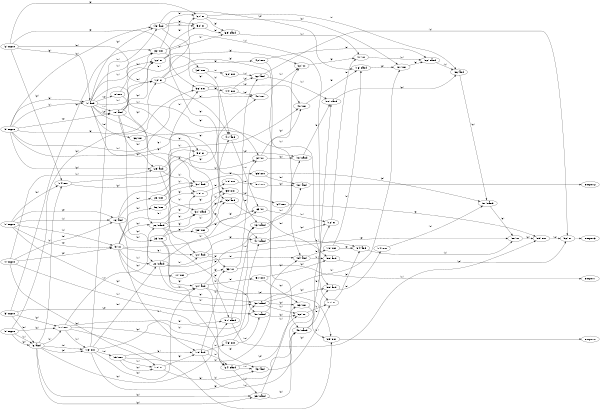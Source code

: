 digraph NeuralNetwork {
rankdir=LR;
size="4,3";
center = true;
node0 [label="(0) Input", color=black, labelfontcolor=black, fontcolor=black];
node1 [label="(1) Input", color=black, labelfontcolor=black, fontcolor=black];
node2 [label="(2) Input", color=black, labelfontcolor=black, fontcolor=black];
node3 [label="(3) Input", color=black, labelfontcolor=black, fontcolor=black];
node4 [label="(4) Input", color=black, labelfontcolor=black, fontcolor=black];
node5 [label="(5) Input", color=black, labelfontcolor=black, fontcolor=black];
node6 [label="(6) and", color=black, labelfontcolor=black, fontcolor=black];
node3 -> node6 [label=" (0)", labelfontcolor=black, fontcolor=black, bold=true, color=black];
node0 -> node6 [label=" (1)", labelfontcolor=black, fontcolor=black, bold=true, color=black];
node0 -> node6 [label=" (2)", labelfontcolor=black, fontcolor=black, bold=true, color=black];
node7 [label="(7) and", color=black, labelfontcolor=black, fontcolor=black];
node5 -> node7 [label=" (0)", labelfontcolor=black, fontcolor=black, bold=true, color=black];
node5 -> node7 [label=" (1)", labelfontcolor=black, fontcolor=black, bold=true, color=black];
node2 -> node7 [label=" (2)", labelfontcolor=black, fontcolor=black, bold=true, color=black];
node8 [label="(8) not", color=black, labelfontcolor=black, fontcolor=black];
node7 -> node8 [label=" (0)", labelfontcolor=black, fontcolor=black, bold=true, color=black];
node9 [label="(9) or", color=black, labelfontcolor=black, fontcolor=black];
node1 -> node9 [label=" (0)", labelfontcolor=black, fontcolor=black, bold=true, color=black];
node1 -> node9 [label=" (1)", labelfontcolor=black, fontcolor=black, bold=true, color=black];
node4 -> node9 [label=" (2)", labelfontcolor=black, fontcolor=black, bold=true, color=black];
node10 [label="(10) and", color=black, labelfontcolor=black, fontcolor=black];
node5 -> node10 [label=" (0)", labelfontcolor=black, fontcolor=black, bold=true, color=black];
node7 -> node10 [label=" (1)", labelfontcolor=black, fontcolor=black, bold=true, color=black];
node7 -> node10 [label=" (2)", labelfontcolor=black, fontcolor=black, bold=true, color=black];
node11 [label="(11) nor", color=black, labelfontcolor=black, fontcolor=black];
node0 -> node11 [label=" (0)", labelfontcolor=black, fontcolor=black, bold=true, color=black];
node6 -> node11 [label=" (1)", labelfontcolor=black, fontcolor=black, bold=true, color=black];
node3 -> node11 [label=" (2)", labelfontcolor=black, fontcolor=black, bold=true, color=black];
node12 [label="(12) or", color=black, labelfontcolor=black, fontcolor=black];
node2 -> node12 [label=" (0)", labelfontcolor=black, fontcolor=black, bold=true, color=black];
node7 -> node12 [label=" (1)", labelfontcolor=black, fontcolor=black, bold=true, color=black];
node0 -> node12 [label=" (2)", labelfontcolor=black, fontcolor=black, bold=true, color=black];
node13 [label="(13) nor", color=black, labelfontcolor=black, fontcolor=black];
node6 -> node13 [label=" (0)", labelfontcolor=black, fontcolor=black, bold=true, color=black];
node11 -> node13 [label=" (1)", labelfontcolor=black, fontcolor=black, bold=true, color=black];
node6 -> node13 [label=" (2)", labelfontcolor=black, fontcolor=black, bold=true, color=black];
node14 [label="(14) nor", color=black, labelfontcolor=black, fontcolor=black];
node1 -> node14 [label=" (0)", labelfontcolor=black, fontcolor=black, bold=true, color=black];
node6 -> node14 [label=" (1)", labelfontcolor=black, fontcolor=black, bold=true, color=black];
node2 -> node14 [label=" (2)", labelfontcolor=black, fontcolor=black, bold=true, color=black];
node15 [label="(15) not", color=black, labelfontcolor=black, fontcolor=black];
node13 -> node15 [label=" (0)", labelfontcolor=black, fontcolor=black, bold=true, color=black];
node16 [label="(16) and", color=black, labelfontcolor=black, fontcolor=black];
node4 -> node16 [label=" (0)", labelfontcolor=black, fontcolor=black, bold=true, color=black];
node1 -> node16 [label=" (1)", labelfontcolor=black, fontcolor=black, bold=true, color=black];
node1 -> node16 [label=" (2)", labelfontcolor=black, fontcolor=black, bold=true, color=black];
node17 [label="(17) not", color=black, labelfontcolor=black, fontcolor=black];
node9 -> node17 [label=" (0)", labelfontcolor=black, fontcolor=black, bold=true, color=black];
node18 [label="(18) or", color=black, labelfontcolor=black, fontcolor=black];
node15 -> node18 [label=" (0)", labelfontcolor=black, fontcolor=black, bold=true, color=black];
node15 -> node18 [label=" (1)", labelfontcolor=black, fontcolor=black, bold=true, color=black];
node4 -> node18 [label=" (2)", labelfontcolor=black, fontcolor=black, bold=true, color=black];
node19 [label="(19) and", color=black, labelfontcolor=black, fontcolor=black];
node15 -> node19 [label=" (0)", labelfontcolor=black, fontcolor=black, bold=true, color=black];
node16 -> node19 [label=" (1)", labelfontcolor=black, fontcolor=black, bold=true, color=black];
node18 -> node19 [label=" (2)", labelfontcolor=black, fontcolor=black, bold=true, color=black];
node20 [label="(20) nand", color=black, labelfontcolor=black, fontcolor=black];
node13 -> node20 [label=" (0)", labelfontcolor=black, fontcolor=black, bold=true, color=black];
node9 -> node20 [label=" (1)", labelfontcolor=black, fontcolor=black, bold=true, color=black];
node10 -> node20 [label=" (2)", labelfontcolor=black, fontcolor=black, bold=true, color=black];
node21 [label="(21) and", color=black, labelfontcolor=black, fontcolor=black];
node9 -> node21 [label=" (0)", labelfontcolor=black, fontcolor=black, bold=true, color=black];
node20 -> node21 [label=" (1)", labelfontcolor=black, fontcolor=black, bold=true, color=black];
node10 -> node21 [label=" (2)", labelfontcolor=black, fontcolor=black, bold=true, color=black];
node22 [label="(22) or", color=black, labelfontcolor=black, fontcolor=black];
node10 -> node22 [label=" (0)", labelfontcolor=black, fontcolor=black, bold=true, color=black];
node7 -> node22 [label=" (1)", labelfontcolor=black, fontcolor=black, bold=true, color=black];
node10 -> node22 [label=" (2)", labelfontcolor=black, fontcolor=black, bold=true, color=black];
node23 [label="(23) not", color=black, labelfontcolor=black, fontcolor=black];
node16 -> node23 [label=" (0)", labelfontcolor=black, fontcolor=black, bold=true, color=black];
node24 [label="(24) nand", color=black, labelfontcolor=black, fontcolor=black];
node19 -> node24 [label=" (0)", labelfontcolor=black, fontcolor=black, bold=true, color=black];
node23 -> node24 [label=" (1)", labelfontcolor=black, fontcolor=black, bold=true, color=black];
node11 -> node24 [label=" (2)", labelfontcolor=black, fontcolor=black, bold=true, color=black];
node25 [label="(25) nand", color=black, labelfontcolor=black, fontcolor=black];
node6 -> node25 [label=" (0)", labelfontcolor=black, fontcolor=black, bold=true, color=black];
node24 -> node25 [label=" (1)", labelfontcolor=black, fontcolor=black, bold=true, color=black];
node6 -> node25 [label=" (2)", labelfontcolor=black, fontcolor=black, bold=true, color=black];
node26 [label="(26) nand", color=black, labelfontcolor=black, fontcolor=black];
node9 -> node26 [label=" (0)", labelfontcolor=black, fontcolor=black, bold=true, color=black];
node11 -> node26 [label=" (1)", labelfontcolor=black, fontcolor=black, bold=true, color=black];
node8 -> node26 [label=" (2)", labelfontcolor=black, fontcolor=black, bold=true, color=black];
node27 [label="(27) and", color=black, labelfontcolor=black, fontcolor=black];
node13 -> node27 [label=" (0)", labelfontcolor=black, fontcolor=black, bold=true, color=black];
node20 -> node27 [label=" (1)", labelfontcolor=black, fontcolor=black, bold=true, color=black];
node23 -> node27 [label=" (2)", labelfontcolor=black, fontcolor=black, bold=true, color=black];
node28 [label="(28) not", color=black, labelfontcolor=black, fontcolor=black];
node16 -> node28 [label=" (0)", labelfontcolor=black, fontcolor=black, bold=true, color=black];
node29 [label="(29) and", color=black, labelfontcolor=black, fontcolor=black];
node10 -> node29 [label=" (0)", labelfontcolor=black, fontcolor=black, bold=true, color=black];
node4 -> node29 [label=" (1)", labelfontcolor=black, fontcolor=black, bold=true, color=black];
node5 -> node29 [label=" (2)", labelfontcolor=black, fontcolor=black, bold=true, color=black];
node30 [label="(30) nand", color=black, labelfontcolor=black, fontcolor=black];
node9 -> node30 [label=" (0)", labelfontcolor=black, fontcolor=black, bold=true, color=black];
node13 -> node30 [label=" (1)", labelfontcolor=black, fontcolor=black, bold=true, color=black];
node1 -> node30 [label=" (2)", labelfontcolor=black, fontcolor=black, bold=true, color=black];
node31 [label="(31) nand", color=black, labelfontcolor=black, fontcolor=black];
node26 -> node31 [label=" (0)", labelfontcolor=black, fontcolor=black, bold=true, color=black];
node29 -> node31 [label=" (1)", labelfontcolor=black, fontcolor=black, bold=true, color=black];
node26 -> node31 [label=" (2)", labelfontcolor=black, fontcolor=black, bold=true, color=black];
node32 [label="(32) nor", color=black, labelfontcolor=black, fontcolor=black];
node10 -> node32 [label=" (0)", labelfontcolor=black, fontcolor=black, bold=true, color=black];
node7 -> node32 [label=" (1)", labelfontcolor=black, fontcolor=black, bold=true, color=black];
node3 -> node32 [label=" (2)", labelfontcolor=black, fontcolor=black, bold=true, color=black];
node33 [label="(33) or", color=black, labelfontcolor=black, fontcolor=black];
node21 -> node33 [label=" (0)", labelfontcolor=black, fontcolor=black, bold=true, color=black];
node19 -> node33 [label=" (1)", labelfontcolor=black, fontcolor=black, bold=true, color=black];
node27 -> node33 [label=" (2)", labelfontcolor=black, fontcolor=black, bold=true, color=black];
node34 [label="(34) or", color=black, labelfontcolor=black, fontcolor=black];
node33 -> node34 [label=" (0)", labelfontcolor=black, fontcolor=black, bold=true, color=black];
node28 -> node34 [label=" (1)", labelfontcolor=black, fontcolor=black, bold=true, color=black];
node10 -> node34 [label=" (2)", labelfontcolor=black, fontcolor=black, bold=true, color=black];
node35 [label="(35) not", color=black, labelfontcolor=black, fontcolor=black];
node8 -> node35 [label=" (0)", labelfontcolor=black, fontcolor=black, bold=true, color=black];
node36 [label="(36) nor", color=black, labelfontcolor=black, fontcolor=black];
node5 -> node36 [label=" (0)", labelfontcolor=black, fontcolor=black, bold=true, color=black];
node29 -> node36 [label=" (1)", labelfontcolor=black, fontcolor=black, bold=true, color=black];
node2 -> node36 [label=" (2)", labelfontcolor=black, fontcolor=black, bold=true, color=black];
node37 [label="(37) and", color=black, labelfontcolor=black, fontcolor=black];
node9 -> node37 [label=" (0)", labelfontcolor=black, fontcolor=black, bold=true, color=black];
node28 -> node37 [label=" (1)", labelfontcolor=black, fontcolor=black, bold=true, color=black];
node7 -> node37 [label=" (2)", labelfontcolor=black, fontcolor=black, bold=true, color=black];
node38 [label="(38) not", color=black, labelfontcolor=black, fontcolor=black];
node26 -> node38 [label=" (0)", labelfontcolor=black, fontcolor=black, bold=true, color=black];
node39 [label="(39) nor", color=black, labelfontcolor=black, fontcolor=black];
node32 -> node39 [label=" (0)", labelfontcolor=black, fontcolor=black, bold=true, color=black];
node31 -> node39 [label=" (1)", labelfontcolor=black, fontcolor=black, bold=true, color=black];
node26 -> node39 [label=" (2)", labelfontcolor=black, fontcolor=black, bold=true, color=black];
node40 [label="(40) nor", color=black, labelfontcolor=black, fontcolor=black];
node36 -> node40 [label=" (0)", labelfontcolor=black, fontcolor=black, bold=true, color=black];
node14 -> node40 [label=" (1)", labelfontcolor=black, fontcolor=black, bold=true, color=black];
node34 -> node40 [label=" (2)", labelfontcolor=black, fontcolor=black, bold=true, color=black];
node41 [label="(41) and", color=black, labelfontcolor=black, fontcolor=black];
node12 -> node41 [label=" (0)", labelfontcolor=black, fontcolor=black, bold=true, color=black];
node35 -> node41 [label=" (1)", labelfontcolor=black, fontcolor=black, bold=true, color=black];
node38 -> node41 [label=" (2)", labelfontcolor=black, fontcolor=black, bold=true, color=black];
node42 [label="(42) not", color=black, labelfontcolor=black, fontcolor=black];
node12 -> node42 [label=" (0)", labelfontcolor=black, fontcolor=black, bold=true, color=black];
node43 [label="(43) and", color=black, labelfontcolor=black, fontcolor=black];
node24 -> node43 [label=" (0)", labelfontcolor=black, fontcolor=black, bold=true, color=black];
node18 -> node43 [label=" (1)", labelfontcolor=black, fontcolor=black, bold=true, color=black];
node27 -> node43 [label=" (2)", labelfontcolor=black, fontcolor=black, bold=true, color=black];
node44 [label="(44) not", color=black, labelfontcolor=black, fontcolor=black];
node36 -> node44 [label=" (0)", labelfontcolor=black, fontcolor=black, bold=true, color=black];
node45 [label="(45) and", color=black, labelfontcolor=black, fontcolor=black];
node5 -> node45 [label=" (0)", labelfontcolor=black, fontcolor=black, bold=true, color=black];
node13 -> node45 [label=" (1)", labelfontcolor=black, fontcolor=black, bold=true, color=black];
node7 -> node45 [label=" (2)", labelfontcolor=black, fontcolor=black, bold=true, color=black];
node46 [label="(46) not", color=black, labelfontcolor=black, fontcolor=black];
node19 -> node46 [label=" (0)", labelfontcolor=black, fontcolor=black, bold=true, color=black];
node47 [label="(47) nand", color=black, labelfontcolor=black, fontcolor=black];
node7 -> node47 [label=" (0)", labelfontcolor=black, fontcolor=black, bold=true, color=black];
node46 -> node47 [label=" (1)", labelfontcolor=black, fontcolor=black, bold=true, color=black];
node21 -> node47 [label=" (2)", labelfontcolor=black, fontcolor=black, bold=true, color=black];
node48 [label="(48) nor", color=black, labelfontcolor=black, fontcolor=black];
node44 -> node48 [label=" (0)", labelfontcolor=black, fontcolor=black, bold=true, color=black];
node5 -> node48 [label=" (1)", labelfontcolor=black, fontcolor=black, bold=true, color=black];
node16 -> node48 [label=" (2)", labelfontcolor=black, fontcolor=black, bold=true, color=black];
node49 [label="(49) nand", color=black, labelfontcolor=black, fontcolor=black];
node25 -> node49 [label=" (0)", labelfontcolor=black, fontcolor=black, bold=true, color=black];
node19 -> node49 [label=" (1)", labelfontcolor=black, fontcolor=black, bold=true, color=black];
node12 -> node49 [label=" (2)", labelfontcolor=black, fontcolor=black, bold=true, color=black];
node50 [label="(50) nand", color=black, labelfontcolor=black, fontcolor=black];
node46 -> node50 [label=" (0)", labelfontcolor=black, fontcolor=black, bold=true, color=black];
node4 -> node50 [label=" (1)", labelfontcolor=black, fontcolor=black, bold=true, color=black];
node26 -> node50 [label=" (2)", labelfontcolor=black, fontcolor=black, bold=true, color=black];
node51 [label="(51) not", color=black, labelfontcolor=black, fontcolor=black];
node27 -> node51 [label=" (0)", labelfontcolor=black, fontcolor=black, bold=true, color=black];
node52 [label="(52) or", color=black, labelfontcolor=black, fontcolor=black];
node22 -> node52 [label=" (0)", labelfontcolor=black, fontcolor=black, bold=true, color=black];
node45 -> node52 [label=" (1)", labelfontcolor=black, fontcolor=black, bold=true, color=black];
node45 -> node52 [label=" (2)", labelfontcolor=black, fontcolor=black, bold=true, color=black];
node53 [label="(53) and", color=black, labelfontcolor=black, fontcolor=black];
node38 -> node53 [label=" (0)", labelfontcolor=black, fontcolor=black, bold=true, color=black];
node23 -> node53 [label=" (1)", labelfontcolor=black, fontcolor=black, bold=true, color=black];
node45 -> node53 [label=" (2)", labelfontcolor=black, fontcolor=black, bold=true, color=black];
node54 [label="(54) and", color=black, labelfontcolor=black, fontcolor=black];
node20 -> node54 [label=" (0)", labelfontcolor=black, fontcolor=black, bold=true, color=black];
node42 -> node54 [label=" (1)", labelfontcolor=black, fontcolor=black, bold=true, color=black];
node50 -> node54 [label=" (2)", labelfontcolor=black, fontcolor=black, bold=true, color=black];
node55 [label="(55) and", color=black, labelfontcolor=black, fontcolor=black];
node53 -> node55 [label=" (0)", labelfontcolor=black, fontcolor=black, bold=true, color=black];
node54 -> node55 [label=" (1)", labelfontcolor=black, fontcolor=black, bold=true, color=black];
node51 -> node55 [label=" (2)", labelfontcolor=black, fontcolor=black, bold=true, color=black];
node56 [label="(56) not", color=black, labelfontcolor=black, fontcolor=black];
node9 -> node56 [label=" (0)", labelfontcolor=black, fontcolor=black, bold=true, color=black];
node57 [label="(57) nand", color=black, labelfontcolor=black, fontcolor=black];
node6 -> node57 [label=" (0)", labelfontcolor=black, fontcolor=black, bold=true, color=black];
node38 -> node57 [label=" (1)", labelfontcolor=black, fontcolor=black, bold=true, color=black];
node3 -> node57 [label=" (2)", labelfontcolor=black, fontcolor=black, bold=true, color=black];
node58 [label="(58) or", color=black, labelfontcolor=black, fontcolor=black];
node56 -> node58 [label=" (0)", labelfontcolor=black, fontcolor=black, bold=true, color=black];
node7 -> node58 [label=" (1)", labelfontcolor=black, fontcolor=black, bold=true, color=black];
node14 -> node58 [label=" (2)", labelfontcolor=black, fontcolor=black, bold=true, color=black];
node59 [label="(59) and", color=black, labelfontcolor=black, fontcolor=black];
node49 -> node59 [label=" (0)", labelfontcolor=black, fontcolor=black, bold=true, color=black];
node32 -> node59 [label=" (1)", labelfontcolor=black, fontcolor=black, bold=true, color=black];
node30 -> node59 [label=" (2)", labelfontcolor=black, fontcolor=black, bold=true, color=black];
node60 [label="(60) not", color=black, labelfontcolor=black, fontcolor=black];
node35 -> node60 [label=" (0)", labelfontcolor=black, fontcolor=black, bold=true, color=black];
node61 [label="(61) or", color=black, labelfontcolor=black, fontcolor=black];
node11 -> node61 [label=" (0)", labelfontcolor=black, fontcolor=black, bold=true, color=black];
node48 -> node61 [label=" (1)", labelfontcolor=black, fontcolor=black, bold=true, color=black];
node22 -> node61 [label=" (2)", labelfontcolor=black, fontcolor=black, bold=true, color=black];
node62 [label="(62) and", color=black, labelfontcolor=black, fontcolor=black];
node20 -> node62 [label=" (0)", labelfontcolor=black, fontcolor=black, bold=true, color=black];
node60 -> node62 [label=" (1)", labelfontcolor=black, fontcolor=black, bold=true, color=black];
node44 -> node62 [label=" (2)", labelfontcolor=black, fontcolor=black, bold=true, color=black];
node63 [label="(63) or", color=black, labelfontcolor=black, fontcolor=black];
node41 -> node63 [label=" (0)", labelfontcolor=black, fontcolor=black, bold=true, color=black];
node9 -> node63 [label=" (1)", labelfontcolor=black, fontcolor=black, bold=true, color=black];
node38 -> node63 [label=" (2)", labelfontcolor=black, fontcolor=black, bold=true, color=black];
node64 [label="(64) not", color=black, labelfontcolor=black, fontcolor=black];
node39 -> node64 [label=" (0)", labelfontcolor=black, fontcolor=black, bold=true, color=black];
node65 [label="(65) not", color=black, labelfontcolor=black, fontcolor=black];
node37 -> node65 [label=" (0)", labelfontcolor=black, fontcolor=black, bold=true, color=black];
node66 [label="(66) not", color=black, labelfontcolor=black, fontcolor=black];
node7 -> node66 [label=" (0)", labelfontcolor=black, fontcolor=black, bold=true, color=black];
node67 [label="(67) or", color=black, labelfontcolor=black, fontcolor=black];
node32 -> node67 [label=" (0)", labelfontcolor=black, fontcolor=black, bold=true, color=black];
node12 -> node67 [label=" (1)", labelfontcolor=black, fontcolor=black, bold=true, color=black];
node2 -> node67 [label=" (2)", labelfontcolor=black, fontcolor=black, bold=true, color=black];
node68 [label="(68) or", color=black, labelfontcolor=black, fontcolor=black];
node50 -> node68 [label=" (0)", labelfontcolor=black, fontcolor=black, bold=true, color=black];
node30 -> node68 [label=" (1)", labelfontcolor=black, fontcolor=black, bold=true, color=black];
node24 -> node68 [label=" (2)", labelfontcolor=black, fontcolor=black, bold=true, color=black];
node69 [label="(69) nand", color=black, labelfontcolor=black, fontcolor=black];
node52 -> node69 [label=" (0)", labelfontcolor=black, fontcolor=black, bold=true, color=black];
node22 -> node69 [label=" (1)", labelfontcolor=black, fontcolor=black, bold=true, color=black];
node67 -> node69 [label=" (2)", labelfontcolor=black, fontcolor=black, bold=true, color=black];
node70 [label="(70) not", color=black, labelfontcolor=black, fontcolor=black];
node54 -> node70 [label=" (0)", labelfontcolor=black, fontcolor=black, bold=true, color=black];
node71 [label="(71) or", color=black, labelfontcolor=black, fontcolor=black];
node5 -> node71 [label=" (0)", labelfontcolor=black, fontcolor=black, bold=true, color=black];
node68 -> node71 [label=" (1)", labelfontcolor=black, fontcolor=black, bold=true, color=black];
node43 -> node71 [label=" (2)", labelfontcolor=black, fontcolor=black, bold=true, color=black];
node72 [label="(72) or", color=black, labelfontcolor=black, fontcolor=black];
node49 -> node72 [label=" (0)", labelfontcolor=black, fontcolor=black, bold=true, color=black];
node63 -> node72 [label=" (1)", labelfontcolor=black, fontcolor=black, bold=true, color=black];
node47 -> node72 [label=" (2)", labelfontcolor=black, fontcolor=black, bold=true, color=black];
node73 [label="(73) nand", color=black, labelfontcolor=black, fontcolor=black];
node66 -> node73 [label=" (0)", labelfontcolor=black, fontcolor=black, bold=true, color=black];
node57 -> node73 [label=" (1)", labelfontcolor=black, fontcolor=black, bold=true, color=black];
node17 -> node73 [label=" (2)", labelfontcolor=black, fontcolor=black, bold=true, color=black];
node74 [label="(74) not", color=black, labelfontcolor=black, fontcolor=black];
node59 -> node74 [label=" (0)", labelfontcolor=black, fontcolor=black, bold=true, color=black];
node75 [label="(75) or", color=black, labelfontcolor=black, fontcolor=black];
node23 -> node75 [label=" (0)", labelfontcolor=black, fontcolor=black, bold=true, color=black];
node29 -> node75 [label=" (1)", labelfontcolor=black, fontcolor=black, bold=true, color=black];
node56 -> node75 [label=" (2)", labelfontcolor=black, fontcolor=black, bold=true, color=black];
node76 [label="(76) nand", color=black, labelfontcolor=black, fontcolor=black];
node40 -> node76 [label=" (0)", labelfontcolor=black, fontcolor=black, bold=true, color=black];
node70 -> node76 [label=" (1)", labelfontcolor=black, fontcolor=black, bold=true, color=black];
node45 -> node76 [label=" (2)", labelfontcolor=black, fontcolor=black, bold=true, color=black];
node77 [label="(77) or", color=black, labelfontcolor=black, fontcolor=black];
node72 -> node77 [label=" (0)", labelfontcolor=black, fontcolor=black, bold=true, color=black];
node69 -> node77 [label=" (1)", labelfontcolor=black, fontcolor=black, bold=true, color=black];
node61 -> node77 [label=" (2)", labelfontcolor=black, fontcolor=black, bold=true, color=black];
node78 [label="(78) nand", color=black, labelfontcolor=black, fontcolor=black];
node34 -> node78 [label=" (0)", labelfontcolor=black, fontcolor=black, bold=true, color=black];
node15 -> node78 [label=" (1)", labelfontcolor=black, fontcolor=black, bold=true, color=black];
node58 -> node78 [label=" (2)", labelfontcolor=black, fontcolor=black, bold=true, color=black];
node79 [label="(79) not", color=black, labelfontcolor=black, fontcolor=black];
node75 -> node79 [label=" (0)", labelfontcolor=black, fontcolor=black, bold=true, color=black];
node80 [label="(80) nand", color=black, labelfontcolor=black, fontcolor=black];
node78 -> node80 [label=" (0)", labelfontcolor=black, fontcolor=black, bold=true, color=black];
node62 -> node80 [label=" (1)", labelfontcolor=black, fontcolor=black, bold=true, color=black];
node13 -> node80 [label=" (2)", labelfontcolor=black, fontcolor=black, bold=true, color=black];
node81 [label="(81) nor", color=black, labelfontcolor=black, fontcolor=black];
node67 -> node81 [label=" (0)", labelfontcolor=black, fontcolor=black, bold=true, color=black];
node30 -> node81 [label=" (1)", labelfontcolor=black, fontcolor=black, bold=true, color=black];
node76 -> node81 [label=" (2)", labelfontcolor=black, fontcolor=black, bold=true, color=black];
node82 [label="(82) nand", color=black, labelfontcolor=black, fontcolor=black];
node42 -> node82 [label=" (0)", labelfontcolor=black, fontcolor=black, bold=true, color=black];
node77 -> node82 [label=" (1)", labelfontcolor=black, fontcolor=black, bold=true, color=black];
node81 -> node82 [label=" (2)", labelfontcolor=black, fontcolor=black, bold=true, color=black];
node83 [label="(83) nor", color=black, labelfontcolor=black, fontcolor=black];
node51 -> node83 [label=" (0)", labelfontcolor=black, fontcolor=black, bold=true, color=black];
node25 -> node83 [label=" (1)", labelfontcolor=black, fontcolor=black, bold=true, color=black];
node30 -> node83 [label=" (2)", labelfontcolor=black, fontcolor=black, bold=true, color=black];
node84 [label="(84) and", color=black, labelfontcolor=black, fontcolor=black];
node70 -> node84 [label=" (0)", labelfontcolor=black, fontcolor=black, bold=true, color=black];
node47 -> node84 [label=" (1)", labelfontcolor=black, fontcolor=black, bold=true, color=black];
node71 -> node84 [label=" (2)", labelfontcolor=black, fontcolor=black, bold=true, color=black];
node85 [label="(85) nor", color=black, labelfontcolor=black, fontcolor=black];
node11 -> node85 [label=" (0)", labelfontcolor=black, fontcolor=black, bold=true, color=black];
node83 -> node85 [label=" (1)", labelfontcolor=black, fontcolor=black, bold=true, color=black];
node27 -> node85 [label=" (2)", labelfontcolor=black, fontcolor=black, bold=true, color=black];
node86 [label="(86) and", color=black, labelfontcolor=black, fontcolor=black];
node67 -> node86 [label=" (0)", labelfontcolor=black, fontcolor=black, bold=true, color=black];
node82 -> node86 [label=" (1)", labelfontcolor=black, fontcolor=black, bold=true, color=black];
node80 -> node86 [label=" (2)", labelfontcolor=black, fontcolor=black, bold=true, color=black];
node87 [label="(87) nand", color=black, labelfontcolor=black, fontcolor=black];
node86 -> node87 [label=" (0)", labelfontcolor=black, fontcolor=black, bold=true, color=black];
node74 -> node87 [label=" (1)", labelfontcolor=black, fontcolor=black, bold=true, color=black];
node65 -> node87 [label=" (2)", labelfontcolor=black, fontcolor=black, bold=true, color=black];
node88 [label="(88) or", color=black, labelfontcolor=black, fontcolor=black];
node87 -> node88 [label=" (0)", labelfontcolor=black, fontcolor=black, bold=true, color=black];
node84 -> node88 [label=" (1)", labelfontcolor=black, fontcolor=black, bold=true, color=black];
node21 -> node88 [label=" (2)", labelfontcolor=black, fontcolor=black, bold=true, color=black];
node89 [label="(89) nor", color=black, labelfontcolor=black, fontcolor=black];
node64 -> node89 [label=" (0)", labelfontcolor=black, fontcolor=black, bold=true, color=black];
node57 -> node89 [label=" (1)", labelfontcolor=black, fontcolor=black, bold=true, color=black];
node88 -> node89 [label=" (2)", labelfontcolor=black, fontcolor=black, bold=true, color=black];
node90 [label="(90) not", color=black, labelfontcolor=black, fontcolor=black];
node79 -> node90 [label=" (0)", labelfontcolor=black, fontcolor=black, bold=true, color=black];
node91 [label="(91) and", color=black, labelfontcolor=black, fontcolor=black];
node65 -> node91 [label=" (0)", labelfontcolor=black, fontcolor=black, bold=true, color=black];
node73 -> node91 [label=" (1)", labelfontcolor=black, fontcolor=black, bold=true, color=black];
node90 -> node91 [label=" (2)", labelfontcolor=black, fontcolor=black, bold=true, color=black];
node92 [label="(92) or", color=black, labelfontcolor=black, fontcolor=black];
node89 -> node92 [label=" (0)", labelfontcolor=black, fontcolor=black, bold=true, color=black];
node62 -> node92 [label=" (1)", labelfontcolor=black, fontcolor=black, bold=true, color=black];
node55 -> node92 [label=" (2)", labelfontcolor=black, fontcolor=black, bold=true, color=black];
node93 [label="Output 0", color=black, labelfontcolor=black, fontcolor=black];
node85 -> node93 [labelfontcolor=black, fontcolor=black, bold=true, color=black];
node94 [label="Output 1", color=black, labelfontcolor=black, fontcolor=black];
node33 -> node94 [labelfontcolor=black, fontcolor=black, bold=true, color=black];
node95 [label="Output 2", color=black, labelfontcolor=black, fontcolor=black];
node91 -> node95 [labelfontcolor=black, fontcolor=black, bold=true, color=black];
node96 [label="Output 3", color=black, labelfontcolor=black, fontcolor=black];
node92 -> node96 [labelfontcolor=black, fontcolor=black, bold=true, color=black];
{ rank = source; "node0"; "node1"; "node2"; "node3"; "node4"; "node5"; }
{ rank = max;"node93";"node94";"node95";"node96"; }
}